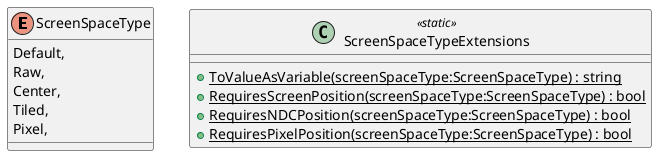 @startuml
enum ScreenSpaceType {
    Default,
    Raw,
    Center,
    Tiled,
    Pixel,
}
class ScreenSpaceTypeExtensions <<static>> {
    + {static} ToValueAsVariable(screenSpaceType:ScreenSpaceType) : string
    + {static} RequiresScreenPosition(screenSpaceType:ScreenSpaceType) : bool
    + {static} RequiresNDCPosition(screenSpaceType:ScreenSpaceType) : bool
    + {static} RequiresPixelPosition(screenSpaceType:ScreenSpaceType) : bool
}
@enduml
